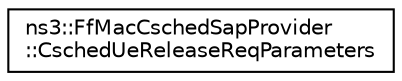 digraph "Graphical Class Hierarchy"
{
 // LATEX_PDF_SIZE
  edge [fontname="Helvetica",fontsize="10",labelfontname="Helvetica",labelfontsize="10"];
  node [fontname="Helvetica",fontsize="10",shape=record];
  rankdir="LR";
  Node0 [label="ns3::FfMacCschedSapProvider\l::CschedUeReleaseReqParameters",height=0.2,width=0.4,color="black", fillcolor="white", style="filled",URL="$structns3_1_1_ff_mac_csched_sap_provider_1_1_csched_ue_release_req_parameters.html",tooltip="Parameters of the CSCHED_UE_RELEASE_REQ primitive."];
}
